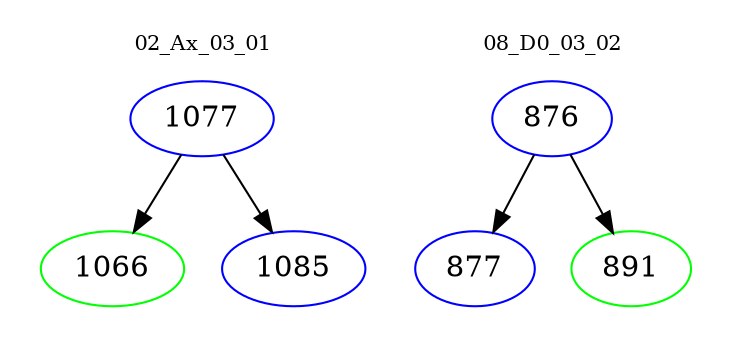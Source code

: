 digraph{
subgraph cluster_0 {
color = white
label = "02_Ax_03_01";
fontsize=10;
T0_1077 [label="1077", color="blue"]
T0_1077 -> T0_1066 [color="black"]
T0_1066 [label="1066", color="green"]
T0_1077 -> T0_1085 [color="black"]
T0_1085 [label="1085", color="blue"]
}
subgraph cluster_1 {
color = white
label = "08_D0_03_02";
fontsize=10;
T1_876 [label="876", color="blue"]
T1_876 -> T1_877 [color="black"]
T1_877 [label="877", color="blue"]
T1_876 -> T1_891 [color="black"]
T1_891 [label="891", color="green"]
}
}
